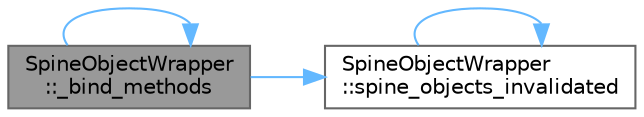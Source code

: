 digraph "SpineObjectWrapper::_bind_methods"
{
 // LATEX_PDF_SIZE
  bgcolor="transparent";
  edge [fontname=Helvetica,fontsize=10,labelfontname=Helvetica,labelfontsize=10];
  node [fontname=Helvetica,fontsize=10,shape=box,height=0.2,width=0.4];
  rankdir="LR";
  Node1 [id="Node000001",label="SpineObjectWrapper\l::_bind_methods",height=0.2,width=0.4,color="gray40", fillcolor="grey60", style="filled", fontcolor="black",tooltip=" "];
  Node1 -> Node1 [id="edge4_Node000001_Node000001",color="steelblue1",style="solid",tooltip=" "];
  Node1 -> Node2 [id="edge5_Node000001_Node000002",color="steelblue1",style="solid",tooltip=" "];
  Node2 [id="Node000002",label="SpineObjectWrapper\l::spine_objects_invalidated",height=0.2,width=0.4,color="grey40", fillcolor="white", style="filled",URL="$class_spine_object_wrapper.html#aa8151298a4fafd9ed9f4b887f5b2da92",tooltip=" "];
  Node2 -> Node2 [id="edge6_Node000002_Node000002",color="steelblue1",style="solid",tooltip=" "];
}
